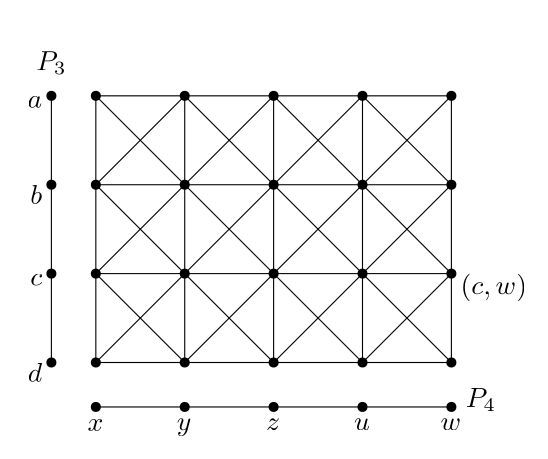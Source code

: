 <?xml version="1.0"?>
<!DOCTYPE ipe SYSTEM "ipe.dtd">
<ipe version="70212" creator="Ipe 7.2.13">
<info created="D:20200319113630" modified="D:20200331222800"/>
<ipestyle name="basic">
<symbol name="arrow/arc(spx)">
<path stroke="sym-stroke" fill="sym-stroke" pen="sym-pen">
0 0 m
-1 0.333 l
-1 -0.333 l
h
</path>
</symbol>
<symbol name="arrow/farc(spx)">
<path stroke="sym-stroke" fill="white" pen="sym-pen">
0 0 m
-1 0.333 l
-1 -0.333 l
h
</path>
</symbol>
<symbol name="arrow/ptarc(spx)">
<path stroke="sym-stroke" fill="sym-stroke" pen="sym-pen">
0 0 m
-1 0.333 l
-0.8 0 l
-1 -0.333 l
h
</path>
</symbol>
<symbol name="arrow/fptarc(spx)">
<path stroke="sym-stroke" fill="white" pen="sym-pen">
0 0 m
-1 0.333 l
-0.8 0 l
-1 -0.333 l
h
</path>
</symbol>
<symbol name="mark/circle(sx)" transformations="translations">
<path fill="sym-stroke">
0.6 0 0 0.6 0 0 e
0.4 0 0 0.4 0 0 e
</path>
</symbol>
<symbol name="mark/disk(sx)" transformations="translations">
<path fill="sym-stroke">
0.6 0 0 0.6 0 0 e
</path>
</symbol>
<symbol name="mark/fdisk(sfx)" transformations="translations">
<group>
<path fill="sym-fill">
0.5 0 0 0.5 0 0 e
</path>
<path fill="sym-stroke" fillrule="eofill">
0.6 0 0 0.6 0 0 e
0.4 0 0 0.4 0 0 e
</path>
</group>
</symbol>
<symbol name="mark/box(sx)" transformations="translations">
<path fill="sym-stroke" fillrule="eofill">
-0.6 -0.6 m
0.6 -0.6 l
0.6 0.6 l
-0.6 0.6 l
h
-0.4 -0.4 m
0.4 -0.4 l
0.4 0.4 l
-0.4 0.4 l
h
</path>
</symbol>
<symbol name="mark/square(sx)" transformations="translations">
<path fill="sym-stroke">
-0.6 -0.6 m
0.6 -0.6 l
0.6 0.6 l
-0.6 0.6 l
h
</path>
</symbol>
<symbol name="mark/fsquare(sfx)" transformations="translations">
<group>
<path fill="sym-fill">
-0.5 -0.5 m
0.5 -0.5 l
0.5 0.5 l
-0.5 0.5 l
h
</path>
<path fill="sym-stroke" fillrule="eofill">
-0.6 -0.6 m
0.6 -0.6 l
0.6 0.6 l
-0.6 0.6 l
h
-0.4 -0.4 m
0.4 -0.4 l
0.4 0.4 l
-0.4 0.4 l
h
</path>
</group>
</symbol>
<symbol name="mark/cross(sx)" transformations="translations">
<group>
<path fill="sym-stroke">
-0.43 -0.57 m
0.57 0.43 l
0.43 0.57 l
-0.57 -0.43 l
h
</path>
<path fill="sym-stroke">
-0.43 0.57 m
0.57 -0.43 l
0.43 -0.57 l
-0.57 0.43 l
h
</path>
</group>
</symbol>
<symbol name="arrow/fnormal(spx)">
<path stroke="sym-stroke" fill="white" pen="sym-pen">
0 0 m
-1 0.333 l
-1 -0.333 l
h
</path>
</symbol>
<symbol name="arrow/pointed(spx)">
<path stroke="sym-stroke" fill="sym-stroke" pen="sym-pen">
0 0 m
-1 0.333 l
-0.8 0 l
-1 -0.333 l
h
</path>
</symbol>
<symbol name="arrow/fpointed(spx)">
<path stroke="sym-stroke" fill="white" pen="sym-pen">
0 0 m
-1 0.333 l
-0.8 0 l
-1 -0.333 l
h
</path>
</symbol>
<symbol name="arrow/linear(spx)">
<path stroke="sym-stroke" pen="sym-pen">
-1 0.333 m
0 0 l
-1 -0.333 l
</path>
</symbol>
<symbol name="arrow/fdouble(spx)">
<path stroke="sym-stroke" fill="white" pen="sym-pen">
0 0 m
-1 0.333 l
-1 -0.333 l
h
-1 0 m
-2 0.333 l
-2 -0.333 l
h
</path>
</symbol>
<symbol name="arrow/double(spx)">
<path stroke="sym-stroke" fill="sym-stroke" pen="sym-pen">
0 0 m
-1 0.333 l
-1 -0.333 l
h
-1 0 m
-2 0.333 l
-2 -0.333 l
h
</path>
</symbol>
<pen name="heavier" value="0.8"/>
<pen name="fat" value="1.2"/>
<pen name="ultrafat" value="2"/>
<symbolsize name="large" value="5"/>
<symbolsize name="small" value="2"/>
<symbolsize name="tiny" value="1.1"/>
<arrowsize name="large" value="10"/>
<arrowsize name="small" value="5"/>
<arrowsize name="tiny" value="3"/>
<color name="red" value="1 0 0"/>
<color name="green" value="0 1 0"/>
<color name="blue" value="0 0 1"/>
<color name="yellow" value="1 1 0"/>
<color name="orange" value="1 0.647 0"/>
<color name="gold" value="1 0.843 0"/>
<color name="purple" value="0.627 0.125 0.941"/>
<color name="gray" value="0.745"/>
<color name="brown" value="0.647 0.165 0.165"/>
<color name="navy" value="0 0 0.502"/>
<color name="pink" value="1 0.753 0.796"/>
<color name="seagreen" value="0.18 0.545 0.341"/>
<color name="turquoise" value="0.251 0.878 0.816"/>
<color name="violet" value="0.933 0.51 0.933"/>
<color name="darkblue" value="0 0 0.545"/>
<color name="darkcyan" value="0 0.545 0.545"/>
<color name="darkgray" value="0.663"/>
<color name="darkgreen" value="0 0.392 0"/>
<color name="darkmagenta" value="0.545 0 0.545"/>
<color name="darkorange" value="1 0.549 0"/>
<color name="darkred" value="0.545 0 0"/>
<color name="lightblue" value="0.678 0.847 0.902"/>
<color name="lightcyan" value="0.878 1 1"/>
<color name="lightgray" value="0.827"/>
<color name="lightgreen" value="0.565 0.933 0.565"/>
<color name="lightyellow" value="1 1 0.878"/>
<dashstyle name="dashed" value="[4] 0"/>
<dashstyle name="dotted" value="[1 3] 0"/>
<dashstyle name="dash dotted" value="[4 2 1 2] 0"/>
<dashstyle name="dash dot dotted" value="[4 2 1 2 1 2] 0"/>
<textsize name="large" value="\large"/>
<textsize name="Large" value="\Large"/>
<textsize name="LARGE" value="\LARGE"/>
<textsize name="huge" value="\huge"/>
<textsize name="Huge" value="\Huge"/>
<textsize name="small" value="\small"/>
<textsize name="footnote" value="\footnotesize"/>
<textsize name="tiny" value="\tiny"/>
<textstyle name="center" begin="\begin{center}" end="\end{center}"/>
<textstyle name="itemize" begin="\begin{itemize}" end="\end{itemize}"/>
<textstyle name="item" begin="\begin{itemize}\item{}" end="\end{itemize}"/>
<gridsize name="4 pts" value="4"/>
<gridsize name="8 pts (~3 mm)" value="8"/>
<gridsize name="16 pts (~6 mm)" value="16"/>
<gridsize name="32 pts (~12 mm)" value="32"/>
<gridsize name="10 pts (~3.5 mm)" value="10"/>
<gridsize name="20 pts (~7 mm)" value="20"/>
<gridsize name="14 pts (~5 mm)" value="14"/>
<gridsize name="28 pts (~10 mm)" value="28"/>
<gridsize name="56 pts (~20 mm)" value="56"/>
<anglesize name="90 deg" value="90"/>
<anglesize name="60 deg" value="60"/>
<anglesize name="45 deg" value="45"/>
<anglesize name="30 deg" value="30"/>
<anglesize name="22.5 deg" value="22.5"/>
<opacity name="10%" value="0.1"/>
<opacity name="30%" value="0.3"/>
<opacity name="50%" value="0.5"/>
<opacity name="75%" value="0.75"/>
<tiling name="falling" angle="-60" step="4" width="1"/>
<tiling name="rising" angle="30" step="4" width="1"/>
</ipestyle>
<page>
<layer name="points"/>
<layer name="convex_hull"/>
<layer name="cone_hull"/>
<layer name="alpha"/>
<view layers="alpha" active="alpha"/>
<path layer="cone_hull" fill="lightgray">
319.927 640.234 m
352.004 767.989 l
480.106 768.041 l
480.106 768.041 l
h
</path>
<path layer="convex_hull" stroke="black" fill="lightgray">
340.227 719.538 m
351.81 696.424 l
387.733 694.089 l
427.588 739.11 l
414.781 755.171 l
360.948 749.366 l
h
</path>
<use layer="points" name="mark/disk(sx)" pos="360.956 749.179" size="normal" stroke="black"/>
<use name="mark/disk(sx)" pos="414.814 755.025" size="normal" stroke="black"/>
<use name="mark/disk(sx)" pos="427.621 739.077" size="normal" stroke="black"/>
<use name="mark/disk(sx)" pos="387.755 694.211" size="normal" stroke="black"/>
<use name="mark/disk(sx)" pos="351.753 696.559" size="normal" stroke="black"/>
<use name="mark/disk(sx)" pos="340.111 719.626" size="normal" stroke="black"/>
<use name="mark/disk(sx)" pos="355.112 716.569" size="normal" stroke="black"/>
<use name="mark/disk(sx)" pos="359.072 728.177" size="normal" stroke="black"/>
<use name="mark/disk(sx)" pos="379.845 707.351" size="normal" stroke="black"/>
<use name="mark/disk(sx)" pos="359.825 705.043" size="normal" stroke="black"/>
<use name="mark/disk(sx)" pos="396.558 726.221" size="normal" stroke="black"/>
<use name="mark/disk(sx)" pos="368.615 742.389" size="normal" stroke="black"/>
<use name="mark/disk(sx)" pos="373.306 723.49" size="normal" stroke="black"/>
<use name="mark/disk(sx)" pos="407.621 740.675" size="normal" stroke="black"/>
<use name="mark/disk(sx)" pos="385.592 740.675" size="normal" stroke="black"/>
<use name="mark/disk(sx)" pos="386.364 720.668" size="normal" stroke="black"/>
<use name="mark/disk(sx)" pos="407.168 716.012" size="normal" stroke="black"/>
<use layer="cone_hull" name="mark/disk(sx)" pos="319.988 640.27" size="normal" stroke="black"/>
<path stroke="black">
352.119 767.951 m
320.112 640.735 l
479.952 768.046 l
479.952 768.046 l
</path>
<text matrix="1 0 0 1 -7.98458 -3.78515" transformations="translations" pos="319.066 635.086" stroke="black" type="label" width="4.981" height="6.42" depth="0" valign="baseline" style="math">0</text>
<use layer="alpha" matrix="1 0 0 1 16 -16" name="mark/disk(sx)" pos="304 784" size="normal" stroke="white"/>
<use matrix="1 0 0 1 16 -16" name="mark/disk(sx)" pos="304 624" size="normal" stroke="white"/>
<use matrix="1 0 0 1 16 -16" name="mark/disk(sx)" pos="496 624" size="normal" stroke="white"/>
<use matrix="1 0 0 1 16 -16" name="mark/disk(sx)" pos="496 784" size="normal" stroke="white"/>
<use matrix="1 0 0 1 16 0" name="mark/disk(sx)" pos="336 736" size="normal" stroke="black"/>
<use matrix="1 0 0 1 16 0" name="mark/disk(sx)" pos="336 704" size="normal" stroke="black"/>
<use matrix="1 0 0 1 16 0" name="mark/disk(sx)" pos="336 672" size="normal" stroke="black"/>
<use matrix="1 0 0 1 16 0" name="mark/disk(sx)" pos="336 640" size="normal" stroke="black"/>
<use matrix="1 0 0 1 16 0" name="mark/disk(sx)" pos="368 640" size="normal" stroke="black"/>
<use matrix="1 0 0 1 16 0" name="mark/disk(sx)" pos="400 640" size="normal" stroke="black"/>
<use matrix="1 0 0 1 16 0" name="mark/disk(sx)" pos="432 640" size="normal" stroke="black"/>
<use matrix="1 0 0 1 16 0" name="mark/disk(sx)" pos="464 640" size="normal" stroke="black"/>
<use name="mark/disk(sx)" pos="384 736" size="normal" stroke="black"/>
<use name="mark/disk(sx)" pos="384 704" size="normal" stroke="black"/>
<use name="mark/disk(sx)" pos="384 672" size="normal" stroke="black"/>
<use name="mark/disk(sx)" pos="416 672" size="normal" stroke="black"/>
<use name="mark/disk(sx)" pos="448 672" size="normal" stroke="black"/>
<use name="mark/disk(sx)" pos="480 672" size="normal" stroke="black"/>
<use name="mark/disk(sx)" pos="480 704" size="normal" stroke="black"/>
<use name="mark/disk(sx)" pos="448 704" size="normal" stroke="black"/>
<use name="mark/disk(sx)" pos="416 704" size="normal" stroke="black"/>
<use name="mark/disk(sx)" pos="416 736" size="normal" stroke="black"/>
<use name="mark/disk(sx)" pos="448 736" size="normal" stroke="black"/>
<use name="mark/disk(sx)" pos="480 736" size="normal" stroke="black"/>
<path stroke="black">
352 736 m
352 704 l
352 672 l
352 640 l
480 640 l
480 736 l
352 736 l
</path>
<path stroke="black">
384 736 m
384 640 l
</path>
<path stroke="black">
416 736 m
416 640 l
</path>
<path stroke="black">
448 736 m
448 640 l
</path>
<path stroke="black">
352 672 m
480 672 l
</path>
<path stroke="black">
352 704 m
480 704 l
</path>
<path stroke="black">
352 736 m
384 704 l
</path>
<path stroke="black">
384 704 m
416 672 l
</path>
<path stroke="black">
416 672 m
448 640 l
</path>
<path stroke="black">
448 736 m
352 640 l
</path>
<path stroke="black">
352 672 m
416 736 l
</path>
<path stroke="black">
384 640 m
480 736 l
</path>
<path stroke="black">
416 640 m
480 704 l
</path>
<path stroke="black">
480 640 m
384 736 l
</path>
<path stroke="black">
416 736 m
480 672 l
</path>
<path stroke="black">
480 704 m
448 736 l
</path>
<path stroke="black">
352 704 m
416 640 l
</path>
<path stroke="black">
352 672 m
384 640 l
</path>
<path stroke="black">
352 704 m
384 736 l
</path>
<path stroke="black">
448 640 m
480 672 l
</path>
<use name="mark/disk(sx)" pos="336 736" size="normal" stroke="black"/>
<use name="mark/disk(sx)" pos="336 704" size="normal" stroke="black"/>
<use name="mark/disk(sx)" pos="336 672" size="normal" stroke="black"/>
<use name="mark/disk(sx)" pos="336 640" size="normal" stroke="black"/>
<use name="mark/disk(sx)" pos="352 624" size="normal" stroke="black"/>
<use name="mark/disk(sx)" pos="384 624" size="normal" stroke="black"/>
<use name="mark/disk(sx)" pos="416 624" size="normal" stroke="black"/>
<use name="mark/disk(sx)" pos="448 624" size="normal" stroke="black"/>
<use name="mark/disk(sx)" pos="480 624" size="normal" stroke="black"/>
<path stroke="black">
336 736 m
336 640 l
</path>
<path stroke="black">
352 624 m
480 624 l
</path>
<text matrix="1 0 0 1 160 -128" transformations="translations" pos="336 752" stroke="black" type="label" width="10.866" height="6.812" depth="1.49" halign="right" valign="baseline" style="math">P_4</text>
<text matrix="1 0 0 1 -160 128" transformations="translations" pos="496 624" stroke="black" type="label" width="10.866" height="6.812" depth="1.49" halign="center" valign="top" style="math">P_3</text>
<text matrix="1 0 0 1 16 0" transformations="translations" pos="320 736" stroke="black" type="label" width="8.587" height="4.289" depth="0" halign="right" valign="top" style="math">a\ </text>
<text matrix="1 0 0 1 16 0" transformations="translations" pos="320 704" stroke="black" type="label" width="7.596" height="6.918" depth="0" halign="right" valign="top" style="math">b\ </text>
<text matrix="1 0 0 1 16 0" transformations="translations" pos="320 672" stroke="black" type="label" width="7.632" height="4.289" depth="0" halign="right" valign="top" style="math">c\ </text>
<text matrix="1 0 0 1 16 0" transformations="translations" pos="320 640" stroke="black" type="label" width="8.506" height="6.918" depth="0" halign="right" valign="top" style="math">d\ </text>
<text matrix="1 0 0 1 -0.163701 11.6714" transformations="translations" pos="352 608" stroke="black" type="label" width="5.694" height="4.289" depth="0" halign="center" valign="top" style="math">x</text>
<text matrix="1 0 0 1 -0.220429 11.8886" transformations="translations" pos="384 608" stroke="black" type="label" width="5.242" height="4.297" depth="1.93" halign="center" valign="top" style="math">y</text>
<text matrix="1 0 0 1 -0.220429 11.8886" transformations="translations" pos="416 608" stroke="black" type="label" width="5.071" height="4.289" depth="0" halign="center" valign="top" style="math">z</text>
<text matrix="1 0 0 1 -0.220429 11.8886" transformations="translations" pos="448 608" stroke="black" type="label" width="5.703" height="4.289" depth="0" halign="center" valign="top" style="math">u</text>
<text matrix="1 0 0 1 -0.220429 11.8886" transformations="translations" pos="480 608" stroke="black" type="label" width="7.401" height="4.289" depth="0" halign="center" valign="top" style="math">w</text>
<text matrix="1 0 0 1 96 -32" transformations="translations" pos="384 704" stroke="black" type="label" width="27.209" height="7.473" depth="2.49" valign="top" style="math">\ (c,w)</text>
</page>
</ipe>
